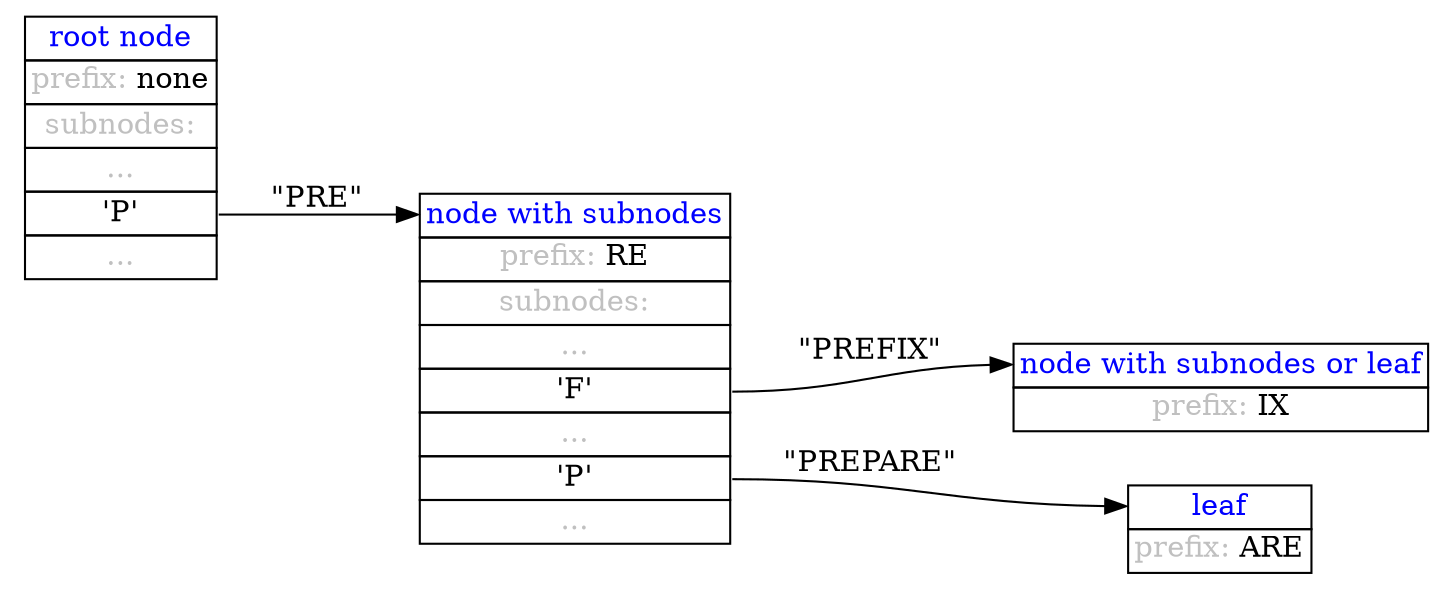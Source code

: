 digraph G
{
	rankdir = LR;
	node1 [
		shape = none
		label = <<table border="0" cellspacing="0">
			<tr><td port="port1" border="1"><font color="blue">root node</font></td></tr>
			<tr><td port="port2" border="1"><font color="gray">prefix:</font> none</td></tr>
			<tr><td port="port3" border="1"><font color="gray">subnodes:</font></td></tr>
			<tr><td port="port4" border="1"><font color="gray">...</font></td></tr>
			<tr><td port="port5" border="1">'P'</td></tr>
			<tr><td port="port6" border="1"><font color="gray">...</font></td></tr>
		</table>>
	]
	node2 [
		shape = none
		label = <<table border="0" cellspacing="0">
			<tr><td port="port1" border="1"><font color="blue">node with subnodes</font></td></tr>
			<tr><td port="port2" border="1"><font color="gray">prefix:</font> RE</td></tr>
			<tr><td port="port3" border="1"><font color="gray">subnodes:</font></td></tr>
			<tr><td port="port4" border="1"><font color="gray">...</font></td></tr>
			<tr><td port="port5" border="1">'F'</td></tr>
			<tr><td port="port6" border="1"><font color="gray">...</font></td></tr>
			<tr><td port="port7" border="1">'P'</td></tr>
			<tr><td port="port8" border="1"><font color="gray">...</font></td></tr>
		</table>>
	]
	node3 [
		shape = none
		label = <<table border="0" cellspacing="0">
			<tr><td port="port1" border="1"><font color="blue">node with subnodes or leaf</font></td></tr>
			<tr><td port="port2" border="1"><font color="gray">prefix:</font> IX</td></tr>
		</table>>
	]
	node4 [
		shape = none
		label = <<table border="0" cellspacing="0">
			<tr><td port="port1" border="1"><font color="blue">leaf</font></td></tr>
			<tr><td port="port2" border="1"><font color="gray">prefix:</font> ARE</td></tr>
		</table>>
	]

	node1:port5 -> node2:port1 [label="\"PRE\""]
	node2:port5 -> node3:port1 [label="\"PREFIX\""]
	node2:port7 -> node4:port1 [label="\"PREPARE\""]
}

